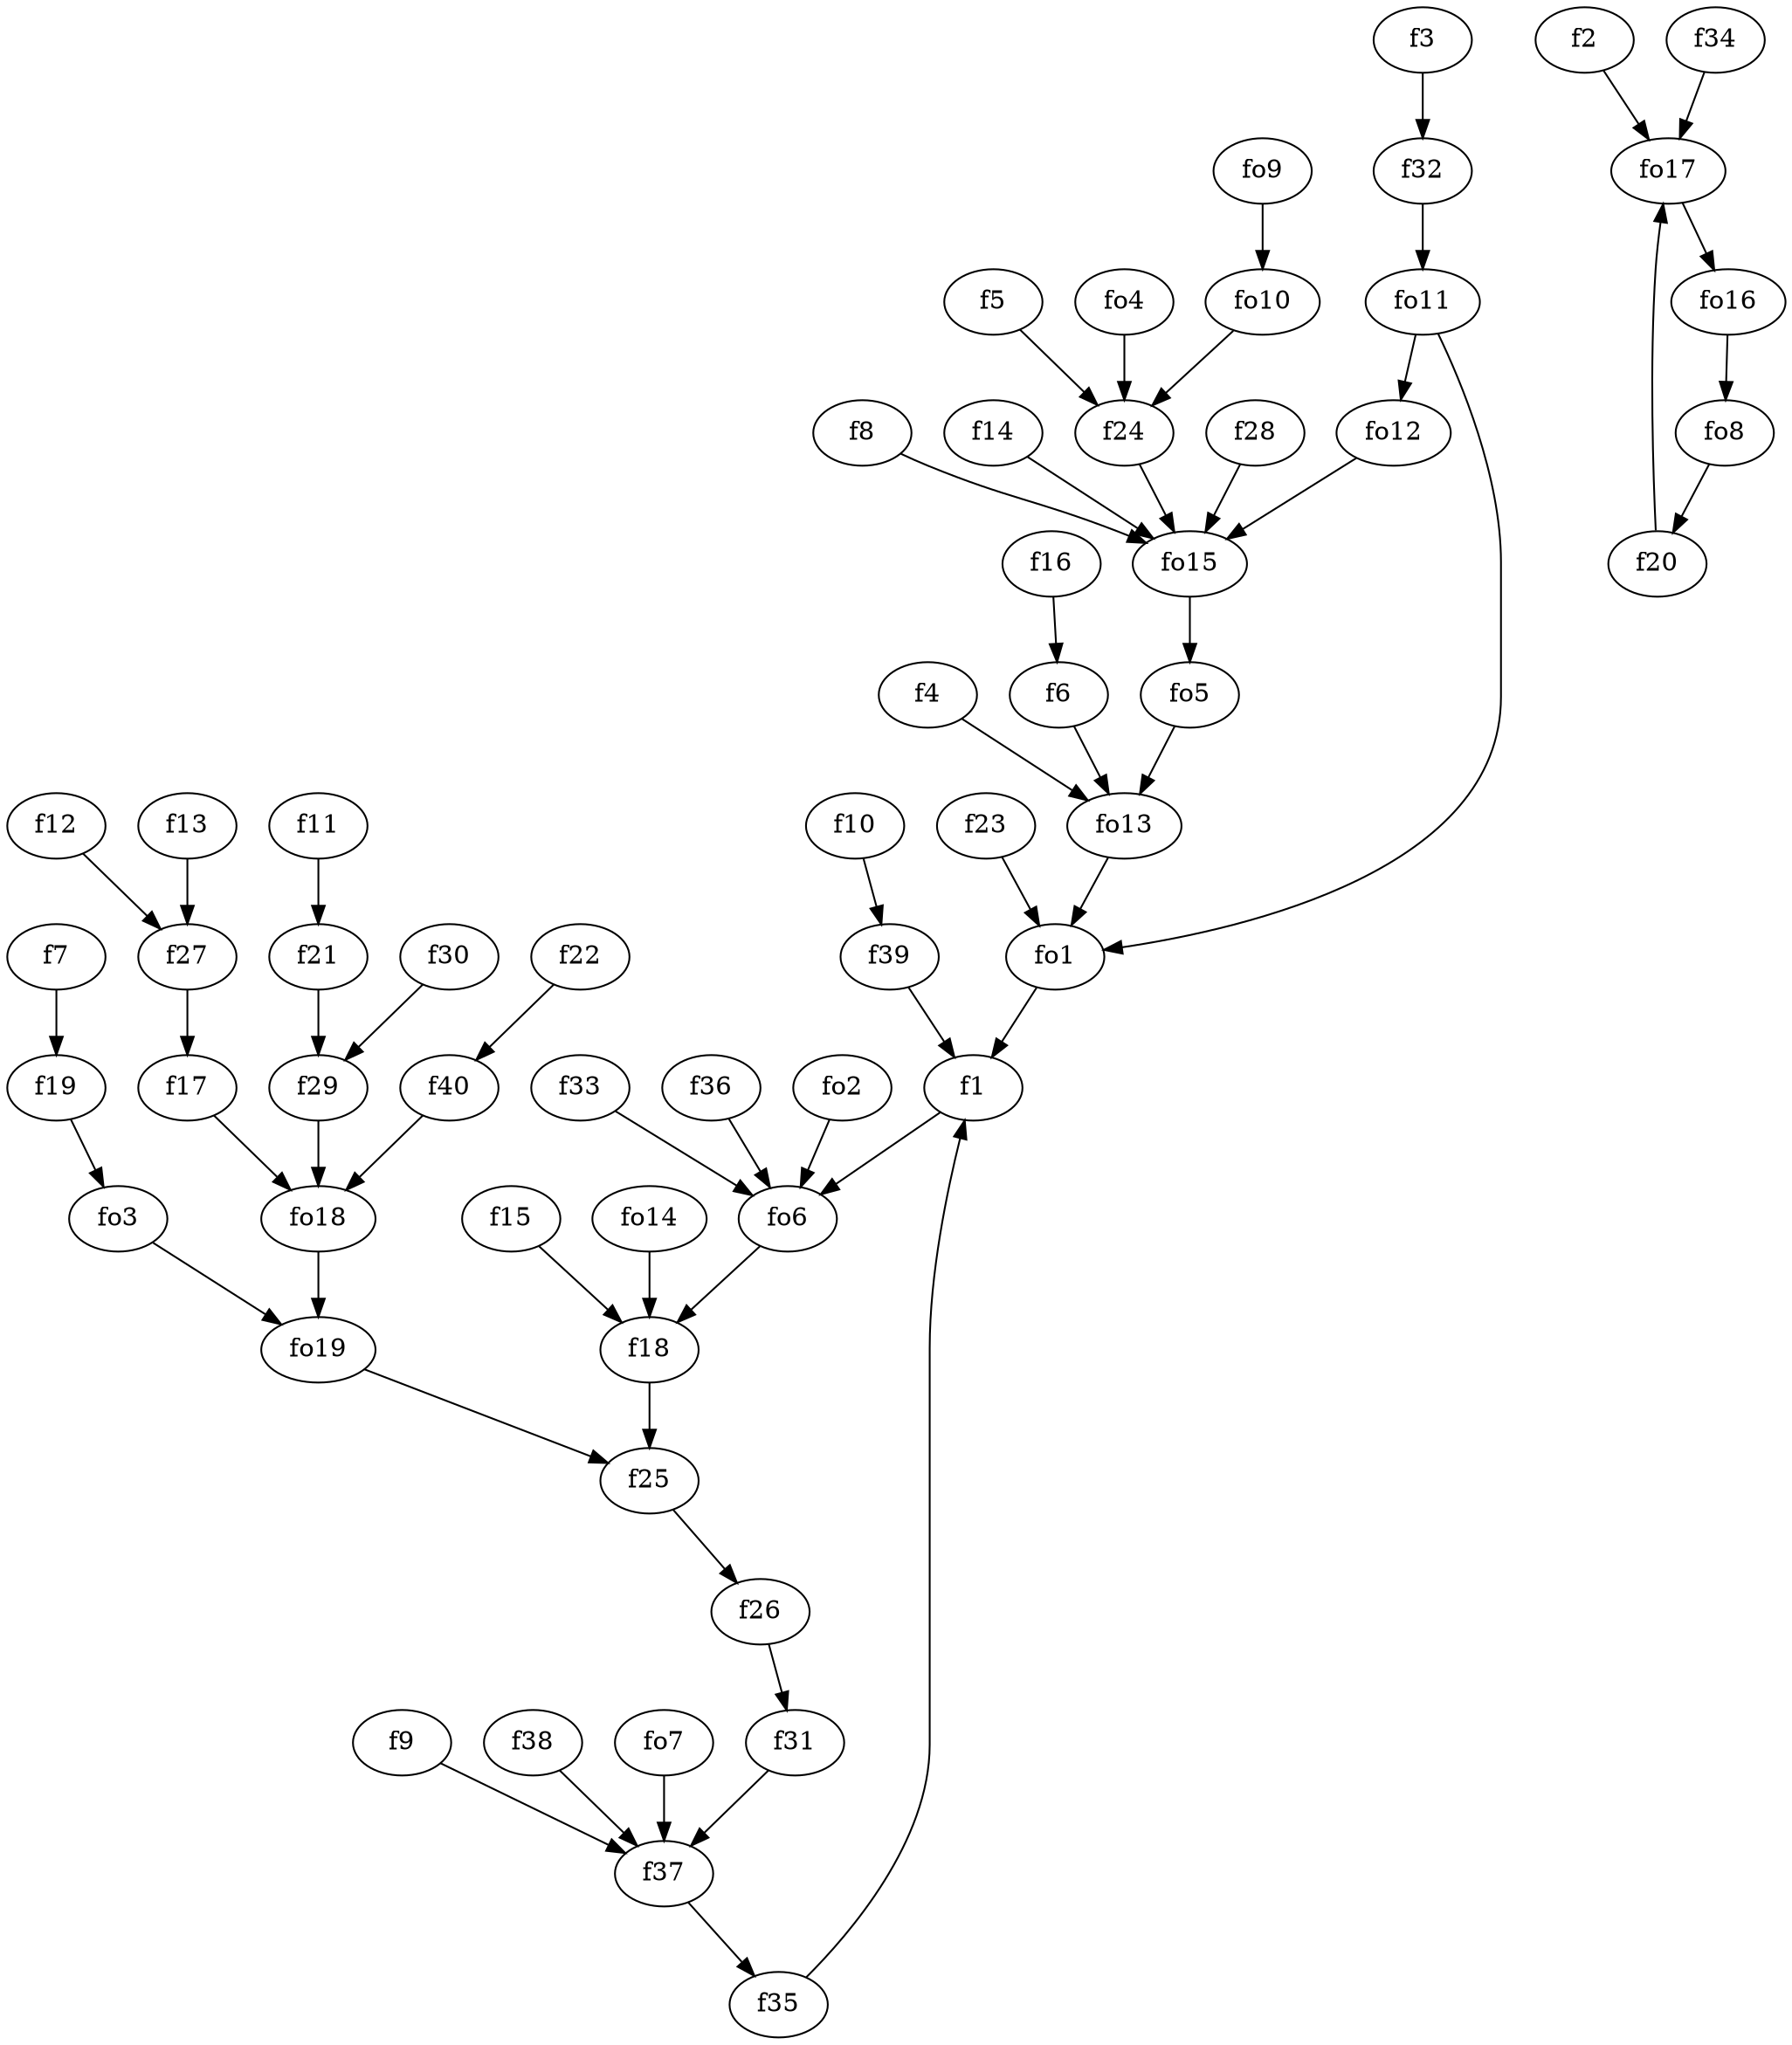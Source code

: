 strict digraph  {
f1;
f2;
f3;
f4;
f5;
f6;
f7;
f8;
f9;
f10;
f11;
f12;
f13;
f14;
f15;
f16;
f17;
f18;
f19;
f20;
f21;
f22;
f23;
f24;
f25;
f26;
f27;
f28;
f29;
f30;
f31;
f32;
f33;
f34;
f35;
f36;
f37;
f38;
f39;
f40;
fo1;
fo2;
fo3;
fo4;
fo5;
fo6;
fo7;
fo8;
fo9;
fo10;
fo11;
fo12;
fo13;
fo14;
fo15;
fo16;
fo17;
fo18;
fo19;
f1 -> fo6  [weight=2];
f2 -> fo17  [weight=2];
f3 -> f32  [weight=2];
f4 -> fo13  [weight=2];
f5 -> f24  [weight=2];
f6 -> fo13  [weight=2];
f7 -> f19  [weight=2];
f8 -> fo15  [weight=2];
f9 -> f37  [weight=2];
f10 -> f39  [weight=2];
f11 -> f21  [weight=2];
f12 -> f27  [weight=2];
f13 -> f27  [weight=2];
f14 -> fo15  [weight=2];
f15 -> f18  [weight=2];
f16 -> f6  [weight=2];
f17 -> fo18  [weight=2];
f18 -> f25  [weight=2];
f19 -> fo3  [weight=2];
f20 -> fo17  [weight=2];
f21 -> f29  [weight=2];
f22 -> f40  [weight=2];
f23 -> fo1  [weight=2];
f24 -> fo15  [weight=2];
f25 -> f26  [weight=2];
f26 -> f31  [weight=2];
f27 -> f17  [weight=2];
f28 -> fo15  [weight=2];
f29 -> fo18  [weight=2];
f30 -> f29  [weight=2];
f31 -> f37  [weight=2];
f32 -> fo11  [weight=2];
f33 -> fo6  [weight=2];
f34 -> fo17  [weight=2];
f35 -> f1  [weight=2];
f36 -> fo6  [weight=2];
f37 -> f35  [weight=2];
f38 -> f37  [weight=2];
f39 -> f1  [weight=2];
f40 -> fo18  [weight=2];
fo1 -> f1  [weight=2];
fo2 -> fo6  [weight=2];
fo3 -> fo19  [weight=2];
fo4 -> f24  [weight=2];
fo5 -> fo13  [weight=2];
fo6 -> f18  [weight=2];
fo7 -> f37  [weight=2];
fo8 -> f20  [weight=2];
fo9 -> fo10  [weight=2];
fo10 -> f24  [weight=2];
fo11 -> fo1  [weight=2];
fo11 -> fo12  [weight=2];
fo12 -> fo15  [weight=2];
fo13 -> fo1  [weight=2];
fo14 -> f18  [weight=2];
fo15 -> fo5  [weight=2];
fo16 -> fo8  [weight=2];
fo17 -> fo16  [weight=2];
fo18 -> fo19  [weight=2];
fo19 -> f25  [weight=2];
}

